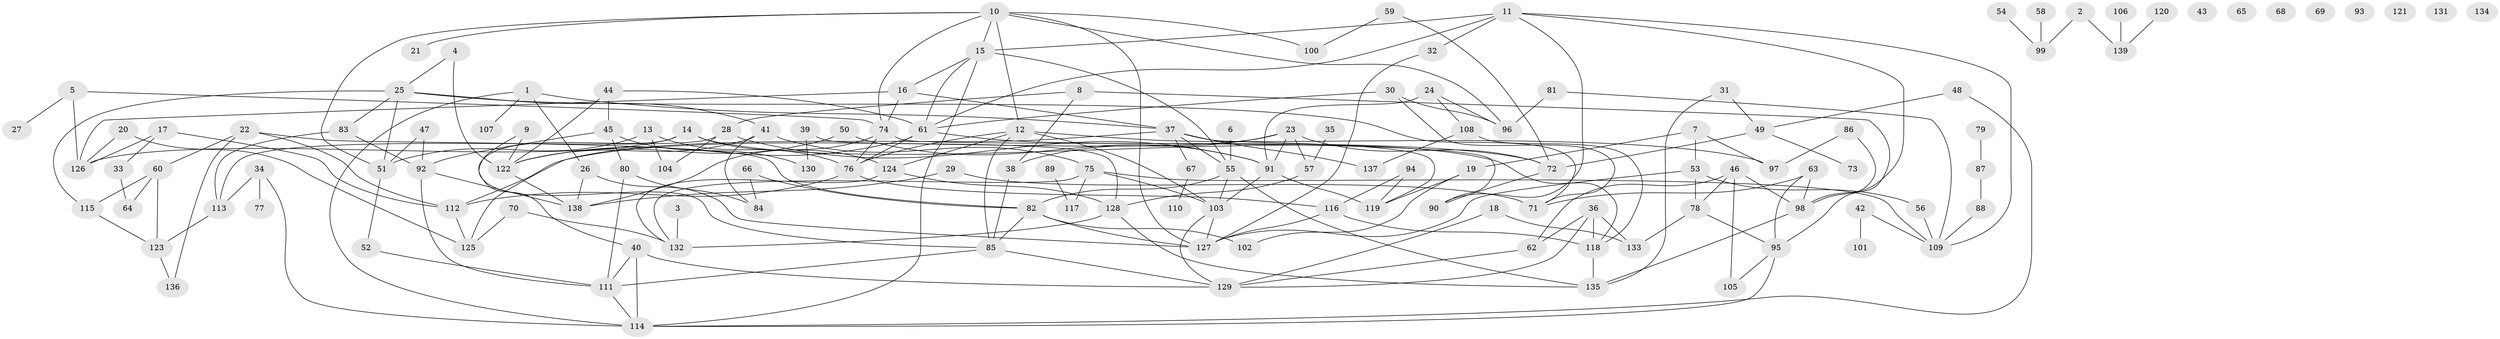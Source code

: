 // Generated by graph-tools (version 1.1) at 2025/00/03/09/25 03:00:40]
// undirected, 139 vertices, 222 edges
graph export_dot {
graph [start="1"]
  node [color=gray90,style=filled];
  1;
  2;
  3;
  4;
  5;
  6;
  7;
  8;
  9;
  10;
  11;
  12;
  13;
  14;
  15;
  16;
  17;
  18;
  19;
  20;
  21;
  22;
  23;
  24;
  25;
  26;
  27;
  28;
  29;
  30;
  31;
  32;
  33;
  34;
  35;
  36;
  37;
  38;
  39;
  40;
  41;
  42;
  43;
  44;
  45;
  46;
  47;
  48;
  49;
  50;
  51;
  52;
  53;
  54;
  55;
  56;
  57;
  58;
  59;
  60;
  61;
  62;
  63;
  64;
  65;
  66;
  67;
  68;
  69;
  70;
  71;
  72;
  73;
  74;
  75;
  76;
  77;
  78;
  79;
  80;
  81;
  82;
  83;
  84;
  85;
  86;
  87;
  88;
  89;
  90;
  91;
  92;
  93;
  94;
  95;
  96;
  97;
  98;
  99;
  100;
  101;
  102;
  103;
  104;
  105;
  106;
  107;
  108;
  109;
  110;
  111;
  112;
  113;
  114;
  115;
  116;
  117;
  118;
  119;
  120;
  121;
  122;
  123;
  124;
  125;
  126;
  127;
  128;
  129;
  130;
  131;
  132;
  133;
  134;
  135;
  136;
  137;
  138;
  139;
  1 -- 26;
  1 -- 37;
  1 -- 107;
  1 -- 114;
  2 -- 99;
  2 -- 139;
  3 -- 132;
  4 -- 25;
  4 -- 122;
  5 -- 27;
  5 -- 74;
  5 -- 126;
  6 -- 55;
  7 -- 19;
  7 -- 53;
  7 -- 97;
  8 -- 28;
  8 -- 38;
  8 -- 95;
  9 -- 85;
  9 -- 122;
  10 -- 12;
  10 -- 15;
  10 -- 21;
  10 -- 51;
  10 -- 74;
  10 -- 96;
  10 -- 100;
  10 -- 127;
  11 -- 15;
  11 -- 32;
  11 -- 61;
  11 -- 90;
  11 -- 98;
  11 -- 109;
  12 -- 76;
  12 -- 85;
  12 -- 97;
  12 -- 103;
  12 -- 124;
  13 -- 51;
  13 -- 76;
  13 -- 104;
  14 -- 40;
  14 -- 118;
  14 -- 124;
  14 -- 126;
  15 -- 16;
  15 -- 55;
  15 -- 61;
  15 -- 114;
  16 -- 37;
  16 -- 74;
  16 -- 126;
  17 -- 33;
  17 -- 112;
  17 -- 126;
  18 -- 129;
  18 -- 133;
  19 -- 102;
  19 -- 119;
  20 -- 125;
  20 -- 126;
  22 -- 60;
  22 -- 82;
  22 -- 112;
  22 -- 136;
  23 -- 38;
  23 -- 57;
  23 -- 72;
  23 -- 91;
  23 -- 112;
  24 -- 91;
  24 -- 96;
  24 -- 108;
  25 -- 41;
  25 -- 51;
  25 -- 71;
  25 -- 83;
  25 -- 115;
  26 -- 127;
  26 -- 138;
  28 -- 91;
  28 -- 104;
  28 -- 113;
  29 -- 71;
  29 -- 138;
  30 -- 61;
  30 -- 71;
  30 -- 96;
  31 -- 49;
  31 -- 135;
  32 -- 127;
  33 -- 64;
  34 -- 77;
  34 -- 113;
  34 -- 114;
  35 -- 57;
  36 -- 62;
  36 -- 118;
  36 -- 129;
  36 -- 133;
  37 -- 55;
  37 -- 67;
  37 -- 119;
  37 -- 125;
  37 -- 137;
  38 -- 85;
  39 -- 128;
  39 -- 130;
  40 -- 111;
  40 -- 114;
  40 -- 129;
  41 -- 75;
  41 -- 84;
  41 -- 122;
  42 -- 101;
  42 -- 109;
  44 -- 45;
  44 -- 61;
  44 -- 122;
  45 -- 80;
  45 -- 92;
  45 -- 130;
  46 -- 62;
  46 -- 78;
  46 -- 98;
  46 -- 105;
  47 -- 51;
  47 -- 92;
  48 -- 49;
  48 -- 114;
  49 -- 72;
  49 -- 73;
  50 -- 91;
  50 -- 122;
  51 -- 52;
  52 -- 111;
  53 -- 56;
  53 -- 78;
  53 -- 127;
  54 -- 99;
  55 -- 82;
  55 -- 103;
  55 -- 135;
  56 -- 109;
  57 -- 128;
  58 -- 99;
  59 -- 72;
  59 -- 100;
  60 -- 64;
  60 -- 115;
  60 -- 123;
  61 -- 72;
  61 -- 76;
  61 -- 122;
  62 -- 129;
  63 -- 71;
  63 -- 95;
  63 -- 98;
  66 -- 82;
  66 -- 84;
  67 -- 110;
  70 -- 125;
  70 -- 132;
  72 -- 90;
  74 -- 76;
  74 -- 90;
  74 -- 138;
  75 -- 103;
  75 -- 109;
  75 -- 117;
  75 -- 132;
  76 -- 112;
  76 -- 116;
  78 -- 95;
  78 -- 133;
  79 -- 87;
  80 -- 84;
  80 -- 111;
  81 -- 96;
  81 -- 109;
  82 -- 85;
  82 -- 102;
  82 -- 127;
  83 -- 92;
  83 -- 113;
  85 -- 111;
  85 -- 129;
  86 -- 97;
  86 -- 98;
  87 -- 88;
  88 -- 109;
  89 -- 117;
  91 -- 103;
  91 -- 119;
  92 -- 111;
  92 -- 138;
  94 -- 116;
  94 -- 119;
  95 -- 105;
  95 -- 114;
  98 -- 135;
  103 -- 127;
  103 -- 129;
  106 -- 139;
  108 -- 118;
  108 -- 137;
  111 -- 114;
  112 -- 125;
  113 -- 123;
  115 -- 123;
  116 -- 118;
  116 -- 127;
  118 -- 135;
  120 -- 139;
  122 -- 138;
  123 -- 136;
  124 -- 128;
  124 -- 132;
  128 -- 132;
  128 -- 135;
}
